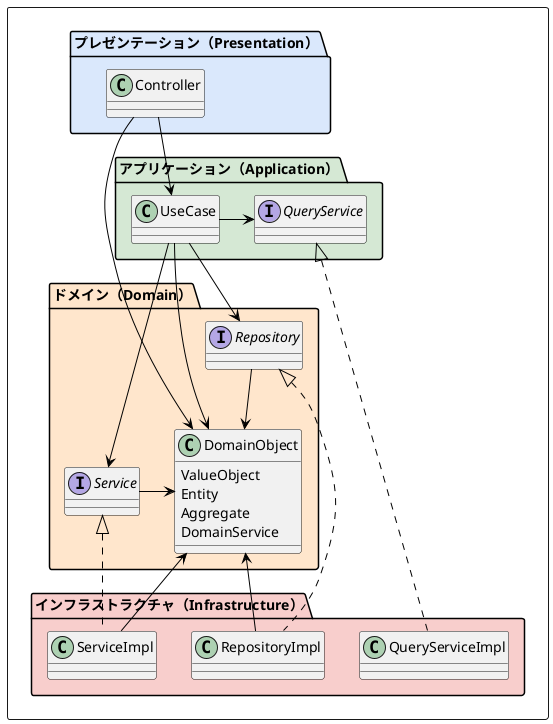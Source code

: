 @startuml LayerStructure_TypicalClass

skinparam sequence {
    ArrowColor #Black
}
skinparam NoteBorderColor #Black

rectangle {
    package "プレゼンテーション（Presentation）" as Presentation #dae8fc {
        class Controller
    }

    package "アプリケーション（Application）" as Application #d5e8d4 {
        class UseCase
        interface QueryService
    }

    package "ドメイン（Domain）" as Domain #ffe6cc {
        class DomainObject {
            ValueObject
            Entity
            Aggregate
            DomainService
        }
        interface Repository
        interface Service
    }

    package "インフラストラクチャ（Infrastructure）" as Infrastructure #f8cecc {
        class RepositoryImpl
        class ServiceImpl
        class QueryServiceImpl
    }

    Controller --> UseCase
    Controller --> DomainObject

    UseCase --> DomainObject
    UseCase --> Repository
    UseCase --> Service
    UseCase -> QueryService

    RepositoryImpl .up.|> Repository
    ServiceImpl .up.|> Service
    QueryServiceImpl .up.|> QueryService

    Repository --> DomainObject
    Service -> DomainObject

    RepositoryImpl -up-> DomainObject
    ServiceImpl -up-> DomainObject
}

@enduml
